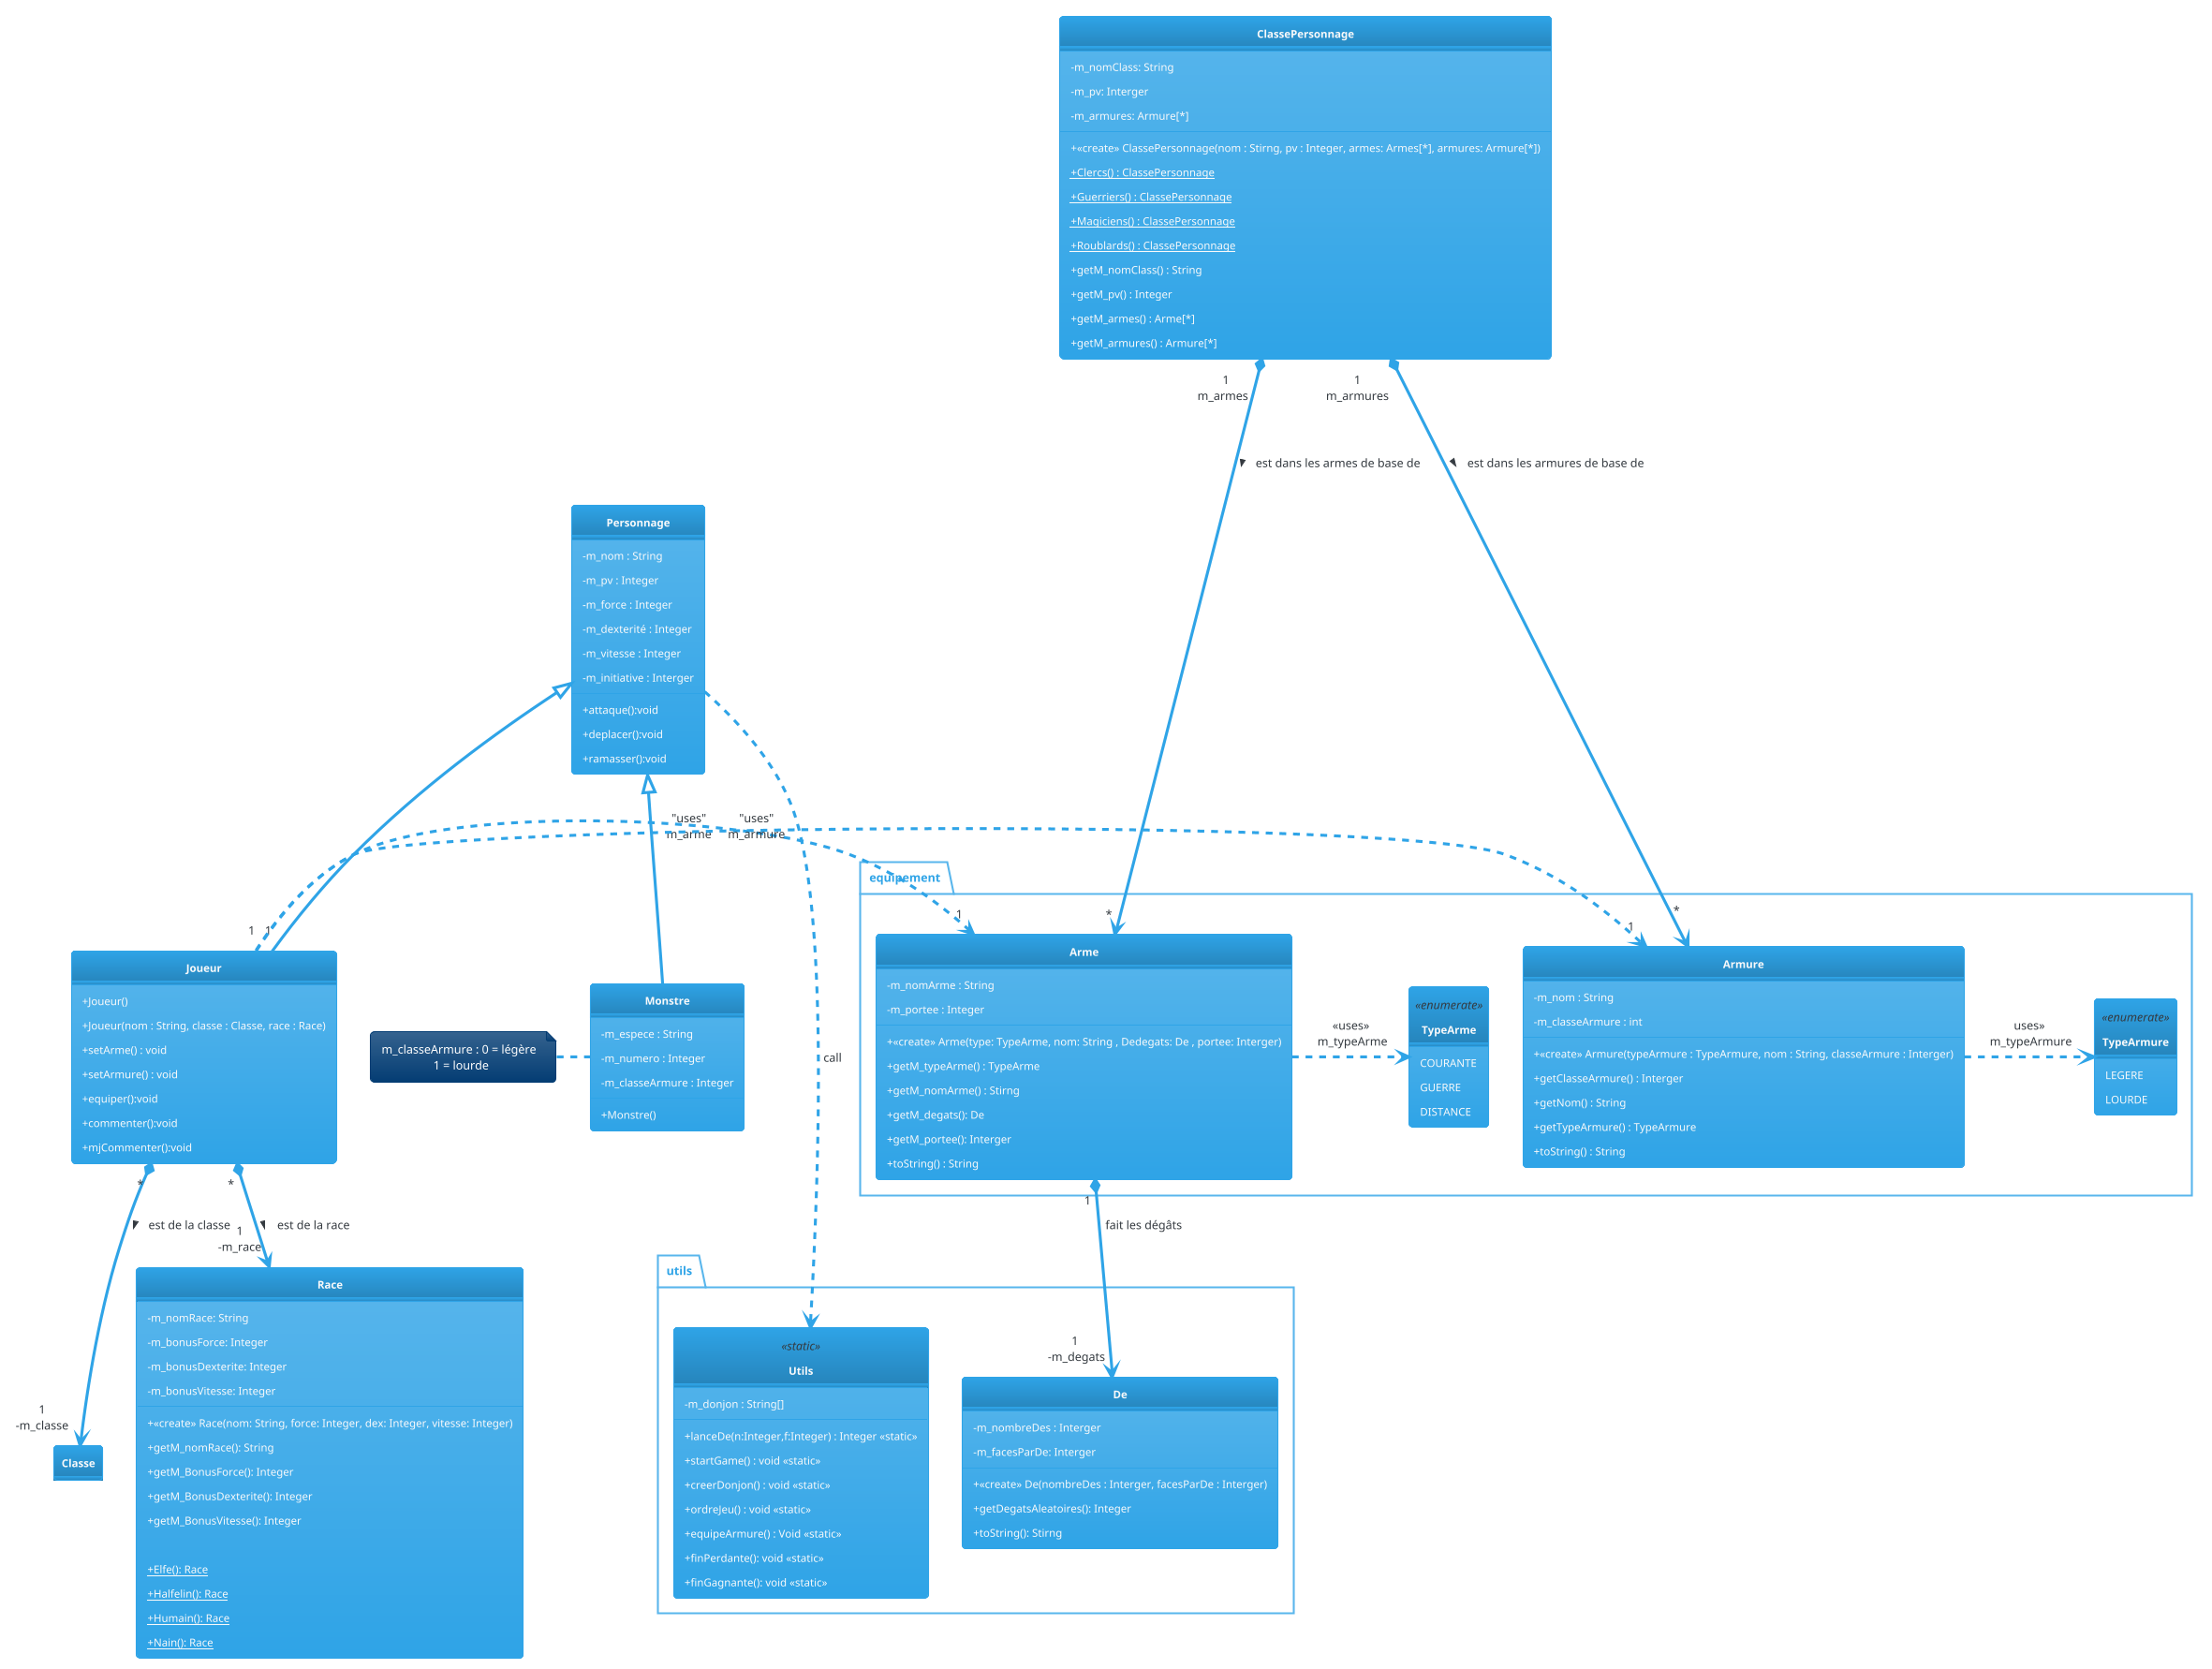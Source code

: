 @startuml
'https://plantuml.com/use-case-diagram
!theme cerulean
skinparam style strictuml
skinparam classFontStyle Bold
skinparam classAttributeIconSize 0
hide empty members

package equipement
{

' Class Arme
  class Arme{
    - m_nomArme : String
    - m_portee : Integer
    + <<create>> Arme(type: TypeArme, nom: String , Dedegats: De , portee: Interger)
    + getM_typeArme() : TypeArme
    + getM_nomArme() : Stirng
    + getM_degats(): De
    + getM_portee(): Interger
    + toString() : String
}
  enum TypeArme <<enumerate>>
  {
  COURANTE
  GUERRE
  DISTANCE
  }
' Class Armure
class Armure{
    - m_nom : String
    - m_classeArmure : int
    + <<create>> Armure(typeArmure : TypeArmure, nom : String, classeArmure : Interger)
    + getClasseArmure() : Interger
    + getNom() : String
    + getTypeArmure() : TypeArmure
    + toString() : String
}

enum TypeArmure <<enumerate>>
{
  LEGERE
  LOURDE
}
}
class Personnage{
    -m_nom : String
    -m_pv : Integer
    -m_force : Integer
    -m_dexterité : Integer
    -m_vitesse : Integer
    -m_initiative : Interger
    +attaque():void
    +deplacer():void
    +ramasser():void
}

class Joueur{
    +Joueur()
    +Joueur(nom : String, classe : Classe, race : Race)
    +setArme() : void
    +setArmure() : void
    +equiper():void
    +commenter():void
    +mjCommenter():void
}

class Monstre {
    +Monstre()
    -m_espece : String
    -m_numero : Integer
    -m_classeArmure : Integer
}

note left of Monstre
m_classeArmure : 0 = légère
                 1 = lourde
end note

  class ClassePersonnage {
    - m_nomClass: String
    - m_pv: Interger
    - m_armures: Armure[*]

    + <<create>> ClassePersonnage(nom : Stirng, pv : Integer, armes: Armes[*], armures: Armure[*])
    + {static} Clercs() : ClassePersonnage
    + {static} Guerriers() : ClassePersonnage
    + {static} Magiciens() : ClassePersonnage
    + {static} Roublards() : ClassePersonnage
    + getM_nomClass() : String
    + getM_pv() : Integer
    + getM_armes() : Arme[*]
    + getM_armures() : Armure[*]
}

class Race {
  - m_nomRace: String
  - m_bonusForce: Integer
  - m_bonusDexterite: Integer
  - m_bonusVitesse: Integer

  + <<create>> Race(nom: String, force: Integer, dex: Integer, vitesse: Integer)
  + getM_nomRace(): String
  + getM_BonusForce(): Integer
  + getM_BonusDexterite(): Integer
  + getM_BonusVitesse(): Integer

  + {static} Elfe(): Race
  + {static} Halfelin(): Race
  + {static} Humain(): Race
  + {static} Nain(): Race
}

package utils
{
  class Utils <<static>>{
    -m_donjon : String[]
    +lanceDe(n:Integer,f:Integer) : Integer <<static>>
    +startGame() : void <<static>>
    +creerDonjon() : void <<static>>
    +ordreJeu() : void <<static>>
    +equipeArmure() : Void <<static>>
    +finPerdante(): void <<static>>
    +finGagnante(): void <<static>>
  }
  class De
  {
    - m_nombreDes : Interger
    - m_facesParDe: Interger
    + <<create>> De(nombreDes : Interger, facesParDe : Interger)
    + getDegatsAleatoires(): Integer
    + toString(): Stirng
  }
}

Personnage <|-- Joueur
Personnage <|-- Monstre
Joueur "*" *--> "1\n-m_classe" Classe :  est de la classe >
' Relation de Classe de Personnage
ClassePersonnage "1\nm_armes  " *----> "*" Arme:est dans les armes de base de >
ClassePersonnage "1\nm_armures" *----> "*\n" Armure : est dans les armures de base de >


Personnage .> Utils : "«call»"
Joueur "*" *--> "1\n-m_race" Race :  est de la race >
Joueur "1" .> "1" Arme : "uses"\nm_arme
Joueur "1" .> "1" Armure : "uses"\nm_armure

' Class Arme Relations
Arme .> TypeArme : "«uses»\n m_typeArme"
Arme "1" *--> "1\n -m_degats" De : fait les dégâts
' Class Armure Relations
Armure .> TypeArmure : "«uses»\n m_typeArmure""
@enduml